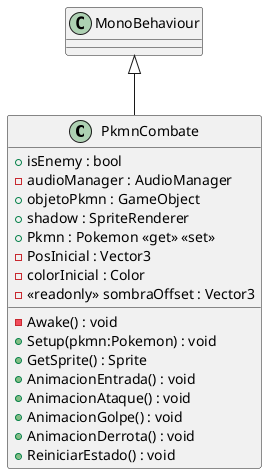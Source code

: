 @startuml
class PkmnCombate {
    + isEnemy : bool
    - audioManager : AudioManager
    + objetoPkmn : GameObject
    + shadow : SpriteRenderer
    + Pkmn : Pokemon <<get>> <<set>>
    - PosInicial : Vector3
    - colorInicial : Color
    - <<readonly>> sombraOffset : Vector3
    - Awake() : void
    + Setup(pkmn:Pokemon) : void
    + GetSprite() : Sprite
    + AnimacionEntrada() : void
    + AnimacionAtaque() : void
    + AnimacionGolpe() : void
    + AnimacionDerrota() : void
    + ReiniciarEstado() : void
}
MonoBehaviour <|-- PkmnCombate
@enduml
